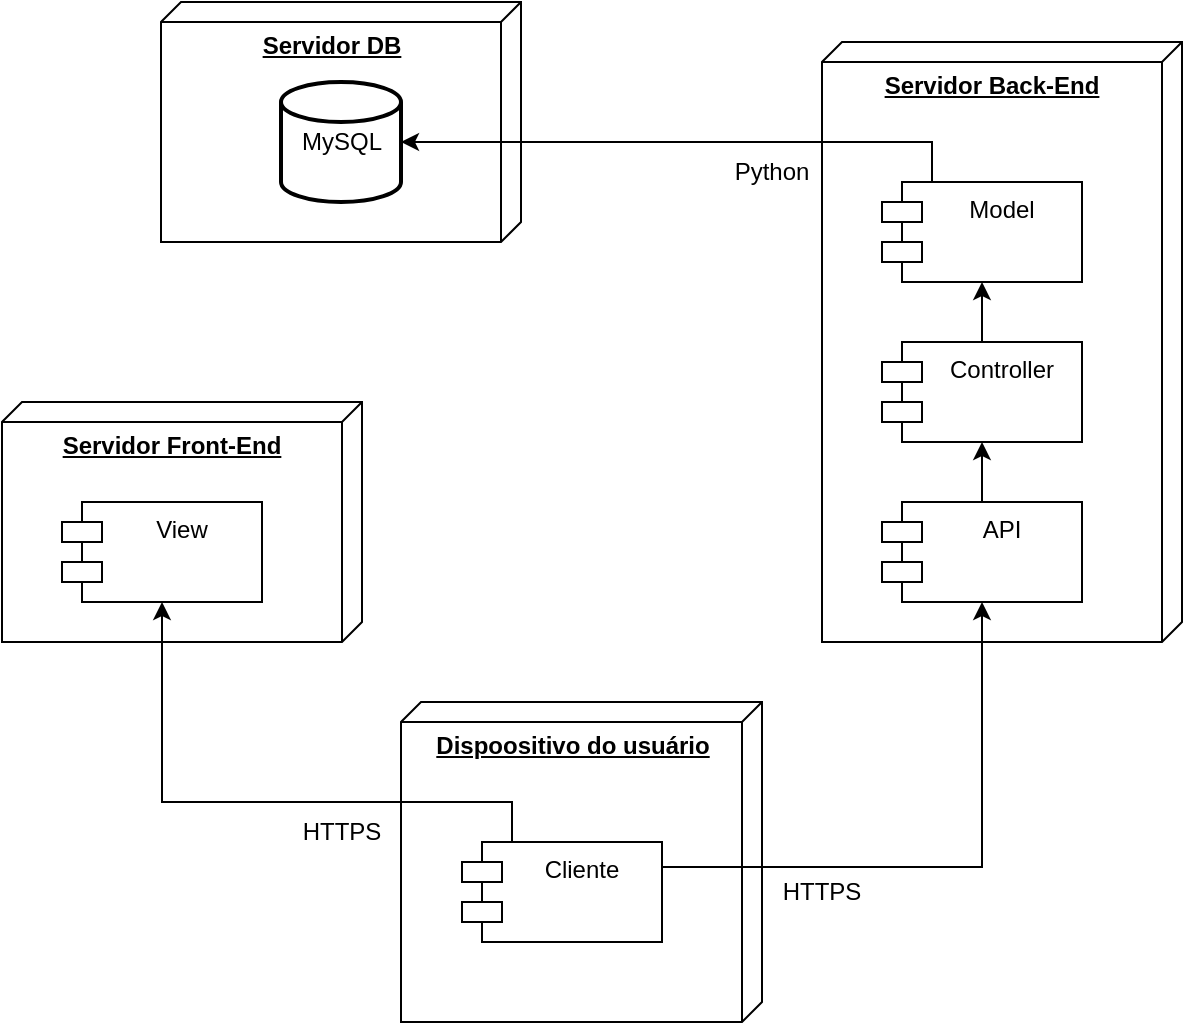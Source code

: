 <mxfile version="24.1.0" type="device">
  <diagram name="Página-1" id="TyRYyZFYQ0PoQ1BtjzDm">
    <mxGraphModel dx="683" dy="398" grid="1" gridSize="10" guides="1" tooltips="1" connect="1" arrows="1" fold="1" page="1" pageScale="1" pageWidth="827" pageHeight="1169" math="0" shadow="0">
      <root>
        <mxCell id="0" />
        <mxCell id="1" parent="0" />
        <mxCell id="fgH89r75op48-qcW9d2e-1" value="&lt;b&gt;Dispoositivo do usuário&lt;/b&gt;" style="verticalAlign=top;align=center;spacingTop=8;spacingLeft=2;spacingRight=12;shape=cube;size=10;direction=south;fontStyle=4;html=1;whiteSpace=wrap;" parent="1" vertex="1">
          <mxGeometry x="389.5" y="430" width="180.5" height="160" as="geometry" />
        </mxCell>
        <mxCell id="fgH89r75op48-qcW9d2e-2" value="&lt;b&gt;Servidor Front-End&lt;/b&gt;" style="verticalAlign=top;align=center;spacingTop=8;spacingLeft=2;spacingRight=12;shape=cube;size=10;direction=south;fontStyle=4;html=1;whiteSpace=wrap;" parent="1" vertex="1">
          <mxGeometry x="190" y="280" width="180" height="120" as="geometry" />
        </mxCell>
        <mxCell id="fgH89r75op48-qcW9d2e-4" value="&lt;b&gt;Servidor DB&lt;/b&gt;" style="verticalAlign=top;align=center;spacingTop=8;spacingLeft=2;spacingRight=12;shape=cube;size=10;direction=south;fontStyle=4;html=1;whiteSpace=wrap;" parent="1" vertex="1">
          <mxGeometry x="269.5" y="80" width="180" height="120" as="geometry" />
        </mxCell>
        <mxCell id="fgH89r75op48-qcW9d2e-8" value="HTTPS" style="text;html=1;align=center;verticalAlign=middle;whiteSpace=wrap;rounded=0;" parent="1" vertex="1">
          <mxGeometry x="329.5" y="480" width="60" height="30" as="geometry" />
        </mxCell>
        <mxCell id="fgH89r75op48-qcW9d2e-9" value="Python" style="text;html=1;align=center;verticalAlign=middle;whiteSpace=wrap;rounded=0;rotation=0;" parent="1" vertex="1">
          <mxGeometry x="550" y="150" width="50" height="30" as="geometry" />
        </mxCell>
        <mxCell id="znt6d7d_Qfbz-xSWCEUZ-16" style="edgeStyle=orthogonalEdgeStyle;rounded=0;orthogonalLoop=1;jettySize=auto;html=1;exitX=0.25;exitY=0;exitDx=0;exitDy=0;entryX=0.5;entryY=1;entryDx=0;entryDy=0;" edge="1" parent="1" source="cSkdmTn5krEUzXD7-grN-1" target="znt6d7d_Qfbz-xSWCEUZ-11">
          <mxGeometry relative="1" as="geometry">
            <Array as="points">
              <mxPoint x="445" y="480" />
              <mxPoint x="270" y="480" />
            </Array>
          </mxGeometry>
        </mxCell>
        <mxCell id="cSkdmTn5krEUzXD7-grN-1" value="Cliente" style="shape=module;align=left;spacingLeft=20;align=center;verticalAlign=top;whiteSpace=wrap;html=1;" parent="1" vertex="1">
          <mxGeometry x="420" y="500" width="100" height="50" as="geometry" />
        </mxCell>
        <mxCell id="znt6d7d_Qfbz-xSWCEUZ-2" value="&lt;b&gt;Servidor Back-End&lt;/b&gt;" style="verticalAlign=top;align=center;spacingTop=8;spacingLeft=2;spacingRight=12;shape=cube;size=10;direction=south;fontStyle=4;html=1;whiteSpace=wrap;" vertex="1" parent="1">
          <mxGeometry x="600" y="100" width="180" height="300" as="geometry" />
        </mxCell>
        <mxCell id="znt6d7d_Qfbz-xSWCEUZ-4" style="edgeStyle=orthogonalEdgeStyle;rounded=0;orthogonalLoop=1;jettySize=auto;html=1;entryX=0.5;entryY=1;entryDx=0;entryDy=0;exitX=1;exitY=0.25;exitDx=0;exitDy=0;" edge="1" parent="1" source="cSkdmTn5krEUzXD7-grN-1" target="znt6d7d_Qfbz-xSWCEUZ-7">
          <mxGeometry relative="1" as="geometry" />
        </mxCell>
        <mxCell id="znt6d7d_Qfbz-xSWCEUZ-5" value="HTTPS" style="text;html=1;align=center;verticalAlign=middle;whiteSpace=wrap;rounded=0;" vertex="1" parent="1">
          <mxGeometry x="570" y="510" width="60" height="30" as="geometry" />
        </mxCell>
        <mxCell id="znt6d7d_Qfbz-xSWCEUZ-13" style="edgeStyle=orthogonalEdgeStyle;rounded=0;orthogonalLoop=1;jettySize=auto;html=1;" edge="1" parent="1" source="znt6d7d_Qfbz-xSWCEUZ-7" target="znt6d7d_Qfbz-xSWCEUZ-10">
          <mxGeometry relative="1" as="geometry" />
        </mxCell>
        <mxCell id="znt6d7d_Qfbz-xSWCEUZ-7" value="API" style="shape=module;align=left;spacingLeft=20;align=center;verticalAlign=top;whiteSpace=wrap;html=1;" vertex="1" parent="1">
          <mxGeometry x="630" y="330" width="100" height="50" as="geometry" />
        </mxCell>
        <mxCell id="znt6d7d_Qfbz-xSWCEUZ-8" value="Model" style="shape=module;align=left;spacingLeft=20;align=center;verticalAlign=top;whiteSpace=wrap;html=1;" vertex="1" parent="1">
          <mxGeometry x="630" y="170" width="100" height="50" as="geometry" />
        </mxCell>
        <mxCell id="znt6d7d_Qfbz-xSWCEUZ-18" style="edgeStyle=orthogonalEdgeStyle;rounded=0;orthogonalLoop=1;jettySize=auto;html=1;entryX=0.5;entryY=1;entryDx=0;entryDy=0;" edge="1" parent="1" source="znt6d7d_Qfbz-xSWCEUZ-10" target="znt6d7d_Qfbz-xSWCEUZ-8">
          <mxGeometry relative="1" as="geometry" />
        </mxCell>
        <mxCell id="znt6d7d_Qfbz-xSWCEUZ-10" value="Controller" style="shape=module;align=left;spacingLeft=20;align=center;verticalAlign=top;whiteSpace=wrap;html=1;" vertex="1" parent="1">
          <mxGeometry x="630" y="250" width="100" height="50" as="geometry" />
        </mxCell>
        <mxCell id="znt6d7d_Qfbz-xSWCEUZ-11" value="View" style="shape=module;align=left;spacingLeft=20;align=center;verticalAlign=top;whiteSpace=wrap;html=1;" vertex="1" parent="1">
          <mxGeometry x="220" y="330" width="100" height="50" as="geometry" />
        </mxCell>
        <mxCell id="znt6d7d_Qfbz-xSWCEUZ-20" value="&lt;p style=&quot;line-height: 120%;&quot;&gt;MySQL&lt;/p&gt;" style="strokeWidth=2;html=1;shape=mxgraph.flowchart.database;whiteSpace=wrap;" vertex="1" parent="1">
          <mxGeometry x="329.5" y="120" width="60" height="60" as="geometry" />
        </mxCell>
        <mxCell id="znt6d7d_Qfbz-xSWCEUZ-22" style="edgeStyle=orthogonalEdgeStyle;rounded=0;orthogonalLoop=1;jettySize=auto;html=1;entryX=1;entryY=0.5;entryDx=0;entryDy=0;entryPerimeter=0;exitX=0.25;exitY=0;exitDx=0;exitDy=0;" edge="1" parent="1" source="znt6d7d_Qfbz-xSWCEUZ-8" target="znt6d7d_Qfbz-xSWCEUZ-20">
          <mxGeometry relative="1" as="geometry" />
        </mxCell>
      </root>
    </mxGraphModel>
  </diagram>
</mxfile>
